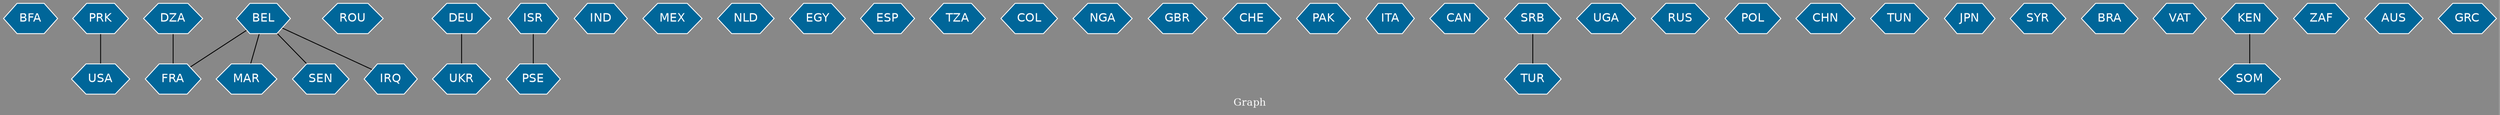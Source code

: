 // Countries together in item graph
graph {
	graph [bgcolor="#888888" fontcolor=white fontsize=12 label="Graph" outputorder=edgesfirst overlap=prism]
	node [color=white fillcolor="#006699" fontcolor=white fontname=Helvetica shape=hexagon style=filled]
	edge [arrowhead=open color=black fontcolor=white fontname=Courier fontsize=12]
		BFA [label=BFA]
		USA [label=USA]
		BEL [label=BEL]
		FRA [label=FRA]
		ROU [label=ROU]
		DEU [label=DEU]
		ISR [label=ISR]
		IND [label=IND]
		PSE [label=PSE]
		MEX [label=MEX]
		NLD [label=NLD]
		EGY [label=EGY]
		ESP [label=ESP]
		TZA [label=TZA]
		COL [label=COL]
		NGA [label=NGA]
		GBR [label=GBR]
		CHE [label=CHE]
		PAK [label=PAK]
		ITA [label=ITA]
		CAN [label=CAN]
		DZA [label=DZA]
		SRB [label=SRB]
		UGA [label=UGA]
		RUS [label=RUS]
		POL [label=POL]
		CHN [label=CHN]
		UKR [label=UKR]
		MAR [label=MAR]
		TUR [label=TUR]
		TUN [label=TUN]
		JPN [label=JPN]
		PRK [label=PRK]
		SYR [label=SYR]
		BRA [label=BRA]
		VAT [label=VAT]
		KEN [label=KEN]
		SOM [label=SOM]
		ZAF [label=ZAF]
		SEN [label=SEN]
		AUS [label=AUS]
		IRQ [label=IRQ]
		GRC [label=GRC]
			BEL -- IRQ [weight=1]
			DEU -- UKR [weight=1]
			KEN -- SOM [weight=2]
			ISR -- PSE [weight=5]
			PRK -- USA [weight=1]
			BEL -- MAR [weight=1]
			BEL -- SEN [weight=1]
			BEL -- FRA [weight=1]
			SRB -- TUR [weight=1]
			DZA -- FRA [weight=1]
}